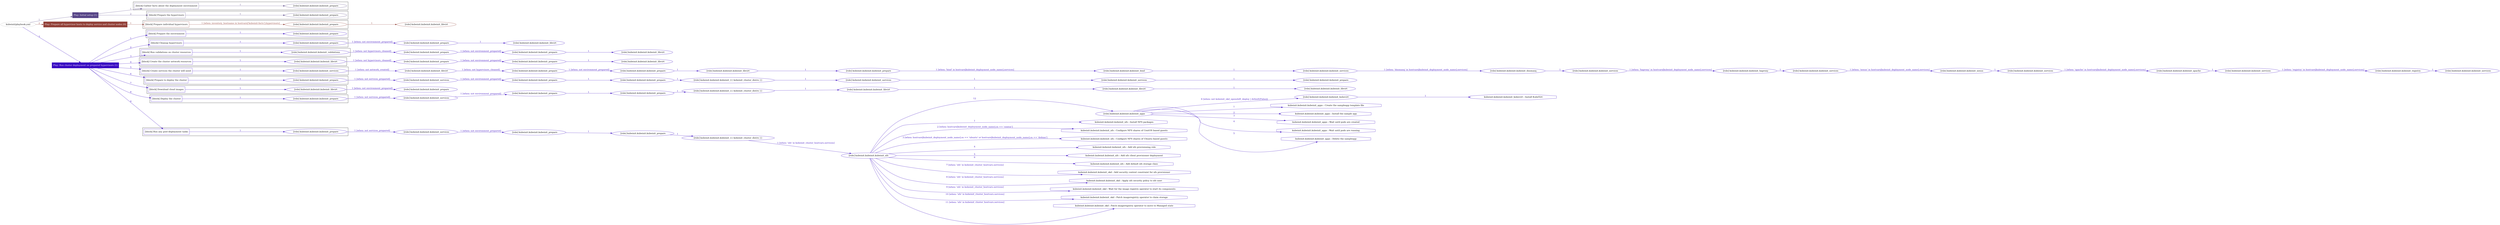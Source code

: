 digraph {
	graph [concentrate=true ordering=in rankdir=LR ratio=fill]
	edge [esep=5 sep=10]
	"kubeinit/playbook.yml" [id=root_node style=dotted]
	play_cec983f9 [label="Play: Initial setup (1)" color="#574587" fontcolor="#ffffff" id=play_cec983f9 shape=box style=filled tooltip=localhost]
	"kubeinit/playbook.yml" -> play_cec983f9 [label="1 " color="#574587" fontcolor="#574587" id=edge_38ee86e2 labeltooltip="1 " tooltip="1 "]
	subgraph "kubeinit.kubeinit.kubeinit_prepare" {
		role_7abd5f0a [label="[role] kubeinit.kubeinit.kubeinit_prepare" color="#574587" id=role_7abd5f0a tooltip="kubeinit.kubeinit.kubeinit_prepare"]
	}
	subgraph "kubeinit.kubeinit.kubeinit_prepare" {
		role_17ff6d29 [label="[role] kubeinit.kubeinit.kubeinit_prepare" color="#574587" id=role_17ff6d29 tooltip="kubeinit.kubeinit.kubeinit_prepare"]
	}
	subgraph "Play: Initial setup (1)" {
		play_cec983f9 -> block_fd9ffbca [label=1 color="#574587" fontcolor="#574587" id=edge_06982d62 labeltooltip=1 tooltip=1]
		subgraph cluster_block_fd9ffbca {
			block_fd9ffbca [label="[block] Gather facts about the deployment environment" color="#574587" id=block_fd9ffbca labeltooltip="Gather facts about the deployment environment" shape=box tooltip="Gather facts about the deployment environment"]
			block_fd9ffbca -> role_7abd5f0a [label="1 " color="#574587" fontcolor="#574587" id=edge_a835137a labeltooltip="1 " tooltip="1 "]
		}
		play_cec983f9 -> block_84d00b6e [label=2 color="#574587" fontcolor="#574587" id=edge_e6aa0879 labeltooltip=2 tooltip=2]
		subgraph cluster_block_84d00b6e {
			block_84d00b6e [label="[block] Prepare the hypervisors" color="#574587" id=block_84d00b6e labeltooltip="Prepare the hypervisors" shape=box tooltip="Prepare the hypervisors"]
			block_84d00b6e -> role_17ff6d29 [label="1 " color="#574587" fontcolor="#574587" id=edge_5ca018f7 labeltooltip="1 " tooltip="1 "]
		}
	}
	play_5d959146 [label="Play: Prepare all hypervisor hosts to deploy service and cluster nodes (0)" color="#934139" fontcolor="#ffffff" id=play_5d959146 shape=box style=filled tooltip="Play: Prepare all hypervisor hosts to deploy service and cluster nodes (0)"]
	"kubeinit/playbook.yml" -> play_5d959146 [label="2 " color="#934139" fontcolor="#934139" id=edge_03cbe0ee labeltooltip="2 " tooltip="2 "]
	subgraph "kubeinit.kubeinit.kubeinit_libvirt" {
		role_9b2f7d4f [label="[role] kubeinit.kubeinit.kubeinit_libvirt" color="#934139" id=role_9b2f7d4f tooltip="kubeinit.kubeinit.kubeinit_libvirt"]
	}
	subgraph "kubeinit.kubeinit.kubeinit_prepare" {
		role_5b5085f8 [label="[role] kubeinit.kubeinit.kubeinit_prepare" color="#934139" id=role_5b5085f8 tooltip="kubeinit.kubeinit.kubeinit_prepare"]
		role_5b5085f8 -> role_9b2f7d4f [label="1 " color="#934139" fontcolor="#934139" id=edge_844a980d labeltooltip="1 " tooltip="1 "]
	}
	subgraph "Play: Prepare all hypervisor hosts to deploy service and cluster nodes (0)" {
		play_5d959146 -> block_7313040a [label=1 color="#934139" fontcolor="#934139" id=edge_499b4586 labeltooltip=1 tooltip=1]
		subgraph cluster_block_7313040a {
			block_7313040a [label="[block] Prepare individual hypervisors" color="#934139" id=block_7313040a labeltooltip="Prepare individual hypervisors" shape=box tooltip="Prepare individual hypervisors"]
			block_7313040a -> role_5b5085f8 [label="1 [when: inventory_hostname in hostvars['kubeinit-facts'].hypervisors]" color="#934139" fontcolor="#934139" id=edge_8bd42257 labeltooltip="1 [when: inventory_hostname in hostvars['kubeinit-facts'].hypervisors]" tooltip="1 [when: inventory_hostname in hostvars['kubeinit-facts'].hypervisors]"]
		}
	}
	play_6ad16d71 [label="Play: Run cluster deployment on prepared hypervisors (1)" color="#390ac2" fontcolor="#ffffff" id=play_6ad16d71 shape=box style=filled tooltip=localhost]
	"kubeinit/playbook.yml" -> play_6ad16d71 [label="3 " color="#390ac2" fontcolor="#390ac2" id=edge_cb636682 labeltooltip="3 " tooltip="3 "]
	subgraph "kubeinit.kubeinit.kubeinit_prepare" {
		role_2abf4800 [label="[role] kubeinit.kubeinit.kubeinit_prepare" color="#390ac2" id=role_2abf4800 tooltip="kubeinit.kubeinit.kubeinit_prepare"]
	}
	subgraph "kubeinit.kubeinit.kubeinit_libvirt" {
		role_eb182de1 [label="[role] kubeinit.kubeinit.kubeinit_libvirt" color="#390ac2" id=role_eb182de1 tooltip="kubeinit.kubeinit.kubeinit_libvirt"]
	}
	subgraph "kubeinit.kubeinit.kubeinit_prepare" {
		role_fa8a84a6 [label="[role] kubeinit.kubeinit.kubeinit_prepare" color="#390ac2" id=role_fa8a84a6 tooltip="kubeinit.kubeinit.kubeinit_prepare"]
		role_fa8a84a6 -> role_eb182de1 [label="1 " color="#390ac2" fontcolor="#390ac2" id=edge_66ca3237 labeltooltip="1 " tooltip="1 "]
	}
	subgraph "kubeinit.kubeinit.kubeinit_prepare" {
		role_c9c2e8c7 [label="[role] kubeinit.kubeinit.kubeinit_prepare" color="#390ac2" id=role_c9c2e8c7 tooltip="kubeinit.kubeinit.kubeinit_prepare"]
		role_c9c2e8c7 -> role_fa8a84a6 [label="1 [when: not environment_prepared]" color="#390ac2" fontcolor="#390ac2" id=edge_ecd97e82 labeltooltip="1 [when: not environment_prepared]" tooltip="1 [when: not environment_prepared]"]
	}
	subgraph "kubeinit.kubeinit.kubeinit_libvirt" {
		role_b0c298cf [label="[role] kubeinit.kubeinit.kubeinit_libvirt" color="#390ac2" id=role_b0c298cf tooltip="kubeinit.kubeinit.kubeinit_libvirt"]
	}
	subgraph "kubeinit.kubeinit.kubeinit_prepare" {
		role_a5481ca2 [label="[role] kubeinit.kubeinit.kubeinit_prepare" color="#390ac2" id=role_a5481ca2 tooltip="kubeinit.kubeinit.kubeinit_prepare"]
		role_a5481ca2 -> role_b0c298cf [label="1 " color="#390ac2" fontcolor="#390ac2" id=edge_ef43823a labeltooltip="1 " tooltip="1 "]
	}
	subgraph "kubeinit.kubeinit.kubeinit_prepare" {
		role_f4e85336 [label="[role] kubeinit.kubeinit.kubeinit_prepare" color="#390ac2" id=role_f4e85336 tooltip="kubeinit.kubeinit.kubeinit_prepare"]
		role_f4e85336 -> role_a5481ca2 [label="1 [when: not environment_prepared]" color="#390ac2" fontcolor="#390ac2" id=edge_38014bf5 labeltooltip="1 [when: not environment_prepared]" tooltip="1 [when: not environment_prepared]"]
	}
	subgraph "kubeinit.kubeinit.kubeinit_validations" {
		role_a753b3ef [label="[role] kubeinit.kubeinit.kubeinit_validations" color="#390ac2" id=role_a753b3ef tooltip="kubeinit.kubeinit.kubeinit_validations"]
		role_a753b3ef -> role_f4e85336 [label="1 [when: not hypervisors_cleaned]" color="#390ac2" fontcolor="#390ac2" id=edge_87982528 labeltooltip="1 [when: not hypervisors_cleaned]" tooltip="1 [when: not hypervisors_cleaned]"]
	}
	subgraph "kubeinit.kubeinit.kubeinit_libvirt" {
		role_93f9e2bc [label="[role] kubeinit.kubeinit.kubeinit_libvirt" color="#390ac2" id=role_93f9e2bc tooltip="kubeinit.kubeinit.kubeinit_libvirt"]
	}
	subgraph "kubeinit.kubeinit.kubeinit_prepare" {
		role_85b31204 [label="[role] kubeinit.kubeinit.kubeinit_prepare" color="#390ac2" id=role_85b31204 tooltip="kubeinit.kubeinit.kubeinit_prepare"]
		role_85b31204 -> role_93f9e2bc [label="1 " color="#390ac2" fontcolor="#390ac2" id=edge_f05856fd labeltooltip="1 " tooltip="1 "]
	}
	subgraph "kubeinit.kubeinit.kubeinit_prepare" {
		role_1cc075e3 [label="[role] kubeinit.kubeinit.kubeinit_prepare" color="#390ac2" id=role_1cc075e3 tooltip="kubeinit.kubeinit.kubeinit_prepare"]
		role_1cc075e3 -> role_85b31204 [label="1 [when: not environment_prepared]" color="#390ac2" fontcolor="#390ac2" id=edge_6450d09b labeltooltip="1 [when: not environment_prepared]" tooltip="1 [when: not environment_prepared]"]
	}
	subgraph "kubeinit.kubeinit.kubeinit_libvirt" {
		role_926e980a [label="[role] kubeinit.kubeinit.kubeinit_libvirt" color="#390ac2" id=role_926e980a tooltip="kubeinit.kubeinit.kubeinit_libvirt"]
		role_926e980a -> role_1cc075e3 [label="1 [when: not hypervisors_cleaned]" color="#390ac2" fontcolor="#390ac2" id=edge_4b0ac0ac labeltooltip="1 [when: not hypervisors_cleaned]" tooltip="1 [when: not hypervisors_cleaned]"]
	}
	subgraph "kubeinit.kubeinit.kubeinit_services" {
		role_0c3ab900 [label="[role] kubeinit.kubeinit.kubeinit_services" color="#390ac2" id=role_0c3ab900 tooltip="kubeinit.kubeinit.kubeinit_services"]
	}
	subgraph "kubeinit.kubeinit.kubeinit_registry" {
		role_157fd550 [label="[role] kubeinit.kubeinit.kubeinit_registry" color="#390ac2" id=role_157fd550 tooltip="kubeinit.kubeinit.kubeinit_registry"]
		role_157fd550 -> role_0c3ab900 [label="1 " color="#390ac2" fontcolor="#390ac2" id=edge_8aa6bb7c labeltooltip="1 " tooltip="1 "]
	}
	subgraph "kubeinit.kubeinit.kubeinit_services" {
		role_5822ed27 [label="[role] kubeinit.kubeinit.kubeinit_services" color="#390ac2" id=role_5822ed27 tooltip="kubeinit.kubeinit.kubeinit_services"]
		role_5822ed27 -> role_157fd550 [label="1 [when: 'registry' in hostvars[kubeinit_deployment_node_name].services]" color="#390ac2" fontcolor="#390ac2" id=edge_b5c21ce2 labeltooltip="1 [when: 'registry' in hostvars[kubeinit_deployment_node_name].services]" tooltip="1 [when: 'registry' in hostvars[kubeinit_deployment_node_name].services]"]
	}
	subgraph "kubeinit.kubeinit.kubeinit_apache" {
		role_0bacc9a4 [label="[role] kubeinit.kubeinit.kubeinit_apache" color="#390ac2" id=role_0bacc9a4 tooltip="kubeinit.kubeinit.kubeinit_apache"]
		role_0bacc9a4 -> role_5822ed27 [label="1 " color="#390ac2" fontcolor="#390ac2" id=edge_9739c00c labeltooltip="1 " tooltip="1 "]
	}
	subgraph "kubeinit.kubeinit.kubeinit_services" {
		role_165f652b [label="[role] kubeinit.kubeinit.kubeinit_services" color="#390ac2" id=role_165f652b tooltip="kubeinit.kubeinit.kubeinit_services"]
		role_165f652b -> role_0bacc9a4 [label="1 [when: 'apache' in hostvars[kubeinit_deployment_node_name].services]" color="#390ac2" fontcolor="#390ac2" id=edge_0592434e labeltooltip="1 [when: 'apache' in hostvars[kubeinit_deployment_node_name].services]" tooltip="1 [when: 'apache' in hostvars[kubeinit_deployment_node_name].services]"]
	}
	subgraph "kubeinit.kubeinit.kubeinit_nexus" {
		role_83d0ffd5 [label="[role] kubeinit.kubeinit.kubeinit_nexus" color="#390ac2" id=role_83d0ffd5 tooltip="kubeinit.kubeinit.kubeinit_nexus"]
		role_83d0ffd5 -> role_165f652b [label="1 " color="#390ac2" fontcolor="#390ac2" id=edge_f028e58d labeltooltip="1 " tooltip="1 "]
	}
	subgraph "kubeinit.kubeinit.kubeinit_services" {
		role_88ad3e2f [label="[role] kubeinit.kubeinit.kubeinit_services" color="#390ac2" id=role_88ad3e2f tooltip="kubeinit.kubeinit.kubeinit_services"]
		role_88ad3e2f -> role_83d0ffd5 [label="1 [when: 'nexus' in hostvars[kubeinit_deployment_node_name].services]" color="#390ac2" fontcolor="#390ac2" id=edge_fd039a22 labeltooltip="1 [when: 'nexus' in hostvars[kubeinit_deployment_node_name].services]" tooltip="1 [when: 'nexus' in hostvars[kubeinit_deployment_node_name].services]"]
	}
	subgraph "kubeinit.kubeinit.kubeinit_haproxy" {
		role_fd38b05f [label="[role] kubeinit.kubeinit.kubeinit_haproxy" color="#390ac2" id=role_fd38b05f tooltip="kubeinit.kubeinit.kubeinit_haproxy"]
		role_fd38b05f -> role_88ad3e2f [label="1 " color="#390ac2" fontcolor="#390ac2" id=edge_61147d80 labeltooltip="1 " tooltip="1 "]
	}
	subgraph "kubeinit.kubeinit.kubeinit_services" {
		role_c959f7f9 [label="[role] kubeinit.kubeinit.kubeinit_services" color="#390ac2" id=role_c959f7f9 tooltip="kubeinit.kubeinit.kubeinit_services"]
		role_c959f7f9 -> role_fd38b05f [label="1 [when: 'haproxy' in hostvars[kubeinit_deployment_node_name].services]" color="#390ac2" fontcolor="#390ac2" id=edge_7093b9dd labeltooltip="1 [when: 'haproxy' in hostvars[kubeinit_deployment_node_name].services]" tooltip="1 [when: 'haproxy' in hostvars[kubeinit_deployment_node_name].services]"]
	}
	subgraph "kubeinit.kubeinit.kubeinit_dnsmasq" {
		role_234f3314 [label="[role] kubeinit.kubeinit.kubeinit_dnsmasq" color="#390ac2" id=role_234f3314 tooltip="kubeinit.kubeinit.kubeinit_dnsmasq"]
		role_234f3314 -> role_c959f7f9 [label="1 " color="#390ac2" fontcolor="#390ac2" id=edge_46818228 labeltooltip="1 " tooltip="1 "]
	}
	subgraph "kubeinit.kubeinit.kubeinit_services" {
		role_cfaab358 [label="[role] kubeinit.kubeinit.kubeinit_services" color="#390ac2" id=role_cfaab358 tooltip="kubeinit.kubeinit.kubeinit_services"]
		role_cfaab358 -> role_234f3314 [label="1 [when: 'dnsmasq' in hostvars[kubeinit_deployment_node_name].services]" color="#390ac2" fontcolor="#390ac2" id=edge_cd488d6f labeltooltip="1 [when: 'dnsmasq' in hostvars[kubeinit_deployment_node_name].services]" tooltip="1 [when: 'dnsmasq' in hostvars[kubeinit_deployment_node_name].services]"]
	}
	subgraph "kubeinit.kubeinit.kubeinit_bind" {
		role_5bd79e6b [label="[role] kubeinit.kubeinit.kubeinit_bind" color="#390ac2" id=role_5bd79e6b tooltip="kubeinit.kubeinit.kubeinit_bind"]
		role_5bd79e6b -> role_cfaab358 [label="1 " color="#390ac2" fontcolor="#390ac2" id=edge_c5c4d87c labeltooltip="1 " tooltip="1 "]
	}
	subgraph "kubeinit.kubeinit.kubeinit_prepare" {
		role_ce33642e [label="[role] kubeinit.kubeinit.kubeinit_prepare" color="#390ac2" id=role_ce33642e tooltip="kubeinit.kubeinit.kubeinit_prepare"]
		role_ce33642e -> role_5bd79e6b [label="1 [when: 'bind' in hostvars[kubeinit_deployment_node_name].services]" color="#390ac2" fontcolor="#390ac2" id=edge_6596a572 labeltooltip="1 [when: 'bind' in hostvars[kubeinit_deployment_node_name].services]" tooltip="1 [when: 'bind' in hostvars[kubeinit_deployment_node_name].services]"]
	}
	subgraph "kubeinit.kubeinit.kubeinit_libvirt" {
		role_7c7c1614 [label="[role] kubeinit.kubeinit.kubeinit_libvirt" color="#390ac2" id=role_7c7c1614 tooltip="kubeinit.kubeinit.kubeinit_libvirt"]
		role_7c7c1614 -> role_ce33642e [label="1 " color="#390ac2" fontcolor="#390ac2" id=edge_87010d0e labeltooltip="1 " tooltip="1 "]
	}
	subgraph "kubeinit.kubeinit.kubeinit_prepare" {
		role_390fd543 [label="[role] kubeinit.kubeinit.kubeinit_prepare" color="#390ac2" id=role_390fd543 tooltip="kubeinit.kubeinit.kubeinit_prepare"]
		role_390fd543 -> role_7c7c1614 [label="1 " color="#390ac2" fontcolor="#390ac2" id=edge_366998a2 labeltooltip="1 " tooltip="1 "]
	}
	subgraph "kubeinit.kubeinit.kubeinit_prepare" {
		role_8d35fcf6 [label="[role] kubeinit.kubeinit.kubeinit_prepare" color="#390ac2" id=role_8d35fcf6 tooltip="kubeinit.kubeinit.kubeinit_prepare"]
		role_8d35fcf6 -> role_390fd543 [label="1 [when: not environment_prepared]" color="#390ac2" fontcolor="#390ac2" id=edge_aa2b74b0 labeltooltip="1 [when: not environment_prepared]" tooltip="1 [when: not environment_prepared]"]
	}
	subgraph "kubeinit.kubeinit.kubeinit_libvirt" {
		role_f6a11826 [label="[role] kubeinit.kubeinit.kubeinit_libvirt" color="#390ac2" id=role_f6a11826 tooltip="kubeinit.kubeinit.kubeinit_libvirt"]
		role_f6a11826 -> role_8d35fcf6 [label="1 [when: not hypervisors_cleaned]" color="#390ac2" fontcolor="#390ac2" id=edge_a243174a labeltooltip="1 [when: not hypervisors_cleaned]" tooltip="1 [when: not hypervisors_cleaned]"]
	}
	subgraph "kubeinit.kubeinit.kubeinit_services" {
		role_83c02d4a [label="[role] kubeinit.kubeinit.kubeinit_services" color="#390ac2" id=role_83c02d4a tooltip="kubeinit.kubeinit.kubeinit_services"]
		role_83c02d4a -> role_f6a11826 [label="1 [when: not network_created]" color="#390ac2" fontcolor="#390ac2" id=edge_caf306dc labeltooltip="1 [when: not network_created]" tooltip="1 [when: not network_created]"]
	}
	subgraph "kubeinit.kubeinit.kubeinit_prepare" {
		role_fba3b3a2 [label="[role] kubeinit.kubeinit.kubeinit_prepare" color="#390ac2" id=role_fba3b3a2 tooltip="kubeinit.kubeinit.kubeinit_prepare"]
	}
	subgraph "kubeinit.kubeinit.kubeinit_services" {
		role_7db48f35 [label="[role] kubeinit.kubeinit.kubeinit_services" color="#390ac2" id=role_7db48f35 tooltip="kubeinit.kubeinit.kubeinit_services"]
		role_7db48f35 -> role_fba3b3a2 [label="1 " color="#390ac2" fontcolor="#390ac2" id=edge_e7a8f64d labeltooltip="1 " tooltip="1 "]
	}
	subgraph "kubeinit.kubeinit.kubeinit_services" {
		role_57a9ac5d [label="[role] kubeinit.kubeinit.kubeinit_services" color="#390ac2" id=role_57a9ac5d tooltip="kubeinit.kubeinit.kubeinit_services"]
		role_57a9ac5d -> role_7db48f35 [label="1 " color="#390ac2" fontcolor="#390ac2" id=edge_429b7c78 labeltooltip="1 " tooltip="1 "]
	}
	subgraph "kubeinit.kubeinit.kubeinit_{{ kubeinit_cluster_distro }}" {
		role_7cc48d03 [label="[role] kubeinit.kubeinit.kubeinit_{{ kubeinit_cluster_distro }}" color="#390ac2" id=role_7cc48d03 tooltip="kubeinit.kubeinit.kubeinit_{{ kubeinit_cluster_distro }}"]
		role_7cc48d03 -> role_57a9ac5d [label="1 " color="#390ac2" fontcolor="#390ac2" id=edge_d79fe403 labeltooltip="1 " tooltip="1 "]
	}
	subgraph "kubeinit.kubeinit.kubeinit_prepare" {
		role_3418a1bc [label="[role] kubeinit.kubeinit.kubeinit_prepare" color="#390ac2" id=role_3418a1bc tooltip="kubeinit.kubeinit.kubeinit_prepare"]
		role_3418a1bc -> role_7cc48d03 [label="1 " color="#390ac2" fontcolor="#390ac2" id=edge_0d59471c labeltooltip="1 " tooltip="1 "]
	}
	subgraph "kubeinit.kubeinit.kubeinit_prepare" {
		role_d4c04bab [label="[role] kubeinit.kubeinit.kubeinit_prepare" color="#390ac2" id=role_d4c04bab tooltip="kubeinit.kubeinit.kubeinit_prepare"]
		role_d4c04bab -> role_3418a1bc [label="1 " color="#390ac2" fontcolor="#390ac2" id=edge_1a09cb06 labeltooltip="1 " tooltip="1 "]
	}
	subgraph "kubeinit.kubeinit.kubeinit_services" {
		role_6c898ff2 [label="[role] kubeinit.kubeinit.kubeinit_services" color="#390ac2" id=role_6c898ff2 tooltip="kubeinit.kubeinit.kubeinit_services"]
		role_6c898ff2 -> role_d4c04bab [label="1 [when: not environment_prepared]" color="#390ac2" fontcolor="#390ac2" id=edge_0d6d4e68 labeltooltip="1 [when: not environment_prepared]" tooltip="1 [when: not environment_prepared]"]
	}
	subgraph "kubeinit.kubeinit.kubeinit_prepare" {
		role_afad9655 [label="[role] kubeinit.kubeinit.kubeinit_prepare" color="#390ac2" id=role_afad9655 tooltip="kubeinit.kubeinit.kubeinit_prepare"]
		role_afad9655 -> role_6c898ff2 [label="1 [when: not services_prepared]" color="#390ac2" fontcolor="#390ac2" id=edge_6743f68a labeltooltip="1 [when: not services_prepared]" tooltip="1 [when: not services_prepared]"]
	}
	subgraph "kubeinit.kubeinit.kubeinit_prepare" {
		role_f13d5d65 [label="[role] kubeinit.kubeinit.kubeinit_prepare" color="#390ac2" id=role_f13d5d65 tooltip="kubeinit.kubeinit.kubeinit_prepare"]
	}
	subgraph "kubeinit.kubeinit.kubeinit_libvirt" {
		role_19cdb157 [label="[role] kubeinit.kubeinit.kubeinit_libvirt" color="#390ac2" id=role_19cdb157 tooltip="kubeinit.kubeinit.kubeinit_libvirt"]
		role_19cdb157 -> role_f13d5d65 [label="1 [when: not environment_prepared]" color="#390ac2" fontcolor="#390ac2" id=edge_8c949ac5 labeltooltip="1 [when: not environment_prepared]" tooltip="1 [when: not environment_prepared]"]
	}
	subgraph "kubeinit.kubeinit.kubeinit_libvirt" {
		role_f0b0bd94 [label="[role] kubeinit.kubeinit.kubeinit_libvirt" color="#390ac2" id=role_f0b0bd94 tooltip="kubeinit.kubeinit.kubeinit_libvirt"]
	}
	subgraph "kubeinit.kubeinit.kubeinit_libvirt" {
		role_6e4db18e [label="[role] kubeinit.kubeinit.kubeinit_libvirt" color="#390ac2" id=role_6e4db18e tooltip="kubeinit.kubeinit.kubeinit_libvirt"]
		role_6e4db18e -> role_f0b0bd94 [label="1 " color="#390ac2" fontcolor="#390ac2" id=edge_7614cf92 labeltooltip="1 " tooltip="1 "]
	}
	subgraph "kubeinit.kubeinit.kubeinit_libvirt" {
		role_054fc54d [label="[role] kubeinit.kubeinit.kubeinit_libvirt" color="#390ac2" id=role_054fc54d tooltip="kubeinit.kubeinit.kubeinit_libvirt"]
		role_054fc54d -> role_6e4db18e [label="1 " color="#390ac2" fontcolor="#390ac2" id=edge_468d2ead labeltooltip="1 " tooltip="1 "]
	}
	subgraph "kubeinit.kubeinit.kubeinit_{{ kubeinit_cluster_distro }}" {
		role_34d5a9f8 [label="[role] kubeinit.kubeinit.kubeinit_{{ kubeinit_cluster_distro }}" color="#390ac2" id=role_34d5a9f8 tooltip="kubeinit.kubeinit.kubeinit_{{ kubeinit_cluster_distro }}"]
		role_34d5a9f8 -> role_054fc54d [label="1 " color="#390ac2" fontcolor="#390ac2" id=edge_cf9db540 labeltooltip="1 " tooltip="1 "]
	}
	subgraph "kubeinit.kubeinit.kubeinit_prepare" {
		role_26094750 [label="[role] kubeinit.kubeinit.kubeinit_prepare" color="#390ac2" id=role_26094750 tooltip="kubeinit.kubeinit.kubeinit_prepare"]
		role_26094750 -> role_34d5a9f8 [label="1 " color="#390ac2" fontcolor="#390ac2" id=edge_cf8120b5 labeltooltip="1 " tooltip="1 "]
	}
	subgraph "kubeinit.kubeinit.kubeinit_prepare" {
		role_287dc934 [label="[role] kubeinit.kubeinit.kubeinit_prepare" color="#390ac2" id=role_287dc934 tooltip="kubeinit.kubeinit.kubeinit_prepare"]
		role_287dc934 -> role_26094750 [label="1 " color="#390ac2" fontcolor="#390ac2" id=edge_ff078c04 labeltooltip="1 " tooltip="1 "]
	}
	subgraph "kubeinit.kubeinit.kubeinit_services" {
		role_5f37ae19 [label="[role] kubeinit.kubeinit.kubeinit_services" color="#390ac2" id=role_5f37ae19 tooltip="kubeinit.kubeinit.kubeinit_services"]
		role_5f37ae19 -> role_287dc934 [label="1 [when: not environment_prepared]" color="#390ac2" fontcolor="#390ac2" id=edge_fd6e4db9 labeltooltip="1 [when: not environment_prepared]" tooltip="1 [when: not environment_prepared]"]
	}
	subgraph "kubeinit.kubeinit.kubeinit_prepare" {
		role_810a854d [label="[role] kubeinit.kubeinit.kubeinit_prepare" color="#390ac2" id=role_810a854d tooltip="kubeinit.kubeinit.kubeinit_prepare"]
		role_810a854d -> role_5f37ae19 [label="1 [when: not services_prepared]" color="#390ac2" fontcolor="#390ac2" id=edge_a2448796 labeltooltip="1 [when: not services_prepared]" tooltip="1 [when: not services_prepared]"]
	}
	subgraph "kubeinit.kubeinit.kubeinit_kubevirt" {
		role_a75e2d15 [label="[role] kubeinit.kubeinit.kubeinit_kubevirt" color="#390ac2" id=role_a75e2d15 tooltip="kubeinit.kubeinit.kubeinit_kubevirt"]
		task_137443ac [label="kubeinit.kubeinit.kubeinit_kubevirt : Install KubeVirt" color="#390ac2" id=task_137443ac shape=octagon tooltip="kubeinit.kubeinit.kubeinit_kubevirt : Install KubeVirt"]
		role_a75e2d15 -> task_137443ac [label="1 " color="#390ac2" fontcolor="#390ac2" id=edge_bf03896d labeltooltip="1 " tooltip="1 "]
	}
	subgraph "kubeinit.kubeinit.kubeinit_apps" {
		role_4cd47220 [label="[role] kubeinit.kubeinit.kubeinit_apps" color="#390ac2" id=role_4cd47220 tooltip="kubeinit.kubeinit.kubeinit_apps"]
		task_996fe0ec [label="kubeinit.kubeinit.kubeinit_apps : Create the sampleapp template file" color="#390ac2" id=task_996fe0ec shape=octagon tooltip="kubeinit.kubeinit.kubeinit_apps : Create the sampleapp template file"]
		role_4cd47220 -> task_996fe0ec [label="1 " color="#390ac2" fontcolor="#390ac2" id=edge_985587c9 labeltooltip="1 " tooltip="1 "]
		task_e89bca40 [label="kubeinit.kubeinit.kubeinit_apps : Install the sample app" color="#390ac2" id=task_e89bca40 shape=octagon tooltip="kubeinit.kubeinit.kubeinit_apps : Install the sample app"]
		role_4cd47220 -> task_e89bca40 [label="2 " color="#390ac2" fontcolor="#390ac2" id=edge_e37f5202 labeltooltip="2 " tooltip="2 "]
		task_16cdd966 [label="kubeinit.kubeinit.kubeinit_apps : Wait until pods are created" color="#390ac2" id=task_16cdd966 shape=octagon tooltip="kubeinit.kubeinit.kubeinit_apps : Wait until pods are created"]
		role_4cd47220 -> task_16cdd966 [label="3 " color="#390ac2" fontcolor="#390ac2" id=edge_28e53d60 labeltooltip="3 " tooltip="3 "]
		task_05851710 [label="kubeinit.kubeinit.kubeinit_apps : Wait until pods are running" color="#390ac2" id=task_05851710 shape=octagon tooltip="kubeinit.kubeinit.kubeinit_apps : Wait until pods are running"]
		role_4cd47220 -> task_05851710 [label="4 " color="#390ac2" fontcolor="#390ac2" id=edge_19799e9c labeltooltip="4 " tooltip="4 "]
		task_58a060d6 [label="kubeinit.kubeinit.kubeinit_apps : Delete the sampleapp" color="#390ac2" id=task_58a060d6 shape=octagon tooltip="kubeinit.kubeinit.kubeinit_apps : Delete the sampleapp"]
		role_4cd47220 -> task_58a060d6 [label="5 " color="#390ac2" fontcolor="#390ac2" id=edge_56f86d1f labeltooltip="5 " tooltip="5 "]
		role_4cd47220 -> role_a75e2d15 [label="6 [when: not kubeinit_okd_openshift_deploy | default(False)]" color="#390ac2" fontcolor="#390ac2" id=edge_925063df labeltooltip="6 [when: not kubeinit_okd_openshift_deploy | default(False)]" tooltip="6 [when: not kubeinit_okd_openshift_deploy | default(False)]"]
	}
	subgraph "kubeinit.kubeinit.kubeinit_nfs" {
		role_df7501e8 [label="[role] kubeinit.kubeinit.kubeinit_nfs" color="#390ac2" id=role_df7501e8 tooltip="kubeinit.kubeinit.kubeinit_nfs"]
		task_a98d97a2 [label="kubeinit.kubeinit.kubeinit_nfs : Install NFS packages" color="#390ac2" id=task_a98d97a2 shape=octagon tooltip="kubeinit.kubeinit.kubeinit_nfs : Install NFS packages"]
		role_df7501e8 -> task_a98d97a2 [label="1 " color="#390ac2" fontcolor="#390ac2" id=edge_f6ad86ac labeltooltip="1 " tooltip="1 "]
		task_addde898 [label="kubeinit.kubeinit.kubeinit_nfs : Configure NFS shares of CentOS based guests" color="#390ac2" id=task_addde898 shape=octagon tooltip="kubeinit.kubeinit.kubeinit_nfs : Configure NFS shares of CentOS based guests"]
		role_df7501e8 -> task_addde898 [label="2 [when: hostvars[kubeinit_deployment_node_name].os == 'centos']" color="#390ac2" fontcolor="#390ac2" id=edge_1ce1d92f labeltooltip="2 [when: hostvars[kubeinit_deployment_node_name].os == 'centos']" tooltip="2 [when: hostvars[kubeinit_deployment_node_name].os == 'centos']"]
		task_b31cfd2a [label="kubeinit.kubeinit.kubeinit_nfs : Configure NFS shares of Ubuntu based guests" color="#390ac2" id=task_b31cfd2a shape=octagon tooltip="kubeinit.kubeinit.kubeinit_nfs : Configure NFS shares of Ubuntu based guests"]
		role_df7501e8 -> task_b31cfd2a [label="3 [when: hostvars[kubeinit_deployment_node_name].os == 'ubuntu' or hostvars[kubeinit_deployment_node_name].os == 'debian']" color="#390ac2" fontcolor="#390ac2" id=edge_e1f22527 labeltooltip="3 [when: hostvars[kubeinit_deployment_node_name].os == 'ubuntu' or hostvars[kubeinit_deployment_node_name].os == 'debian']" tooltip="3 [when: hostvars[kubeinit_deployment_node_name].os == 'ubuntu' or hostvars[kubeinit_deployment_node_name].os == 'debian']"]
		task_ae7001eb [label="kubeinit.kubeinit.kubeinit_nfs : Add nfs provisioning role" color="#390ac2" id=task_ae7001eb shape=octagon tooltip="kubeinit.kubeinit.kubeinit_nfs : Add nfs provisioning role"]
		role_df7501e8 -> task_ae7001eb [label="4 " color="#390ac2" fontcolor="#390ac2" id=edge_6e4cf1d3 labeltooltip="4 " tooltip="4 "]
		task_ec897409 [label="kubeinit.kubeinit.kubeinit_nfs : Add nfs client provisioner deployment" color="#390ac2" id=task_ec897409 shape=octagon tooltip="kubeinit.kubeinit.kubeinit_nfs : Add nfs client provisioner deployment"]
		role_df7501e8 -> task_ec897409 [label="5 " color="#390ac2" fontcolor="#390ac2" id=edge_10c41fbe labeltooltip="5 " tooltip="5 "]
		task_fbd7dcae [label="kubeinit.kubeinit.kubeinit_nfs : Add default nfs storage class" color="#390ac2" id=task_fbd7dcae shape=octagon tooltip="kubeinit.kubeinit.kubeinit_nfs : Add default nfs storage class"]
		role_df7501e8 -> task_fbd7dcae [label="6 " color="#390ac2" fontcolor="#390ac2" id=edge_22706da8 labeltooltip="6 " tooltip="6 "]
		task_65d8d04a [label="kubeinit.kubeinit.kubeinit_okd : Add security context constraint for nfs provisioner" color="#390ac2" id=task_65d8d04a shape=octagon tooltip="kubeinit.kubeinit.kubeinit_okd : Add security context constraint for nfs provisioner"]
		role_df7501e8 -> task_65d8d04a [label="7 [when: 'nfs' in kubeinit_cluster_hostvars.services]" color="#390ac2" fontcolor="#390ac2" id=edge_fe48380f labeltooltip="7 [when: 'nfs' in kubeinit_cluster_hostvars.services]" tooltip="7 [when: 'nfs' in kubeinit_cluster_hostvars.services]"]
		task_9f39e1d8 [label="kubeinit.kubeinit.kubeinit_okd : Apply nfs security policy to nfs user" color="#390ac2" id=task_9f39e1d8 shape=octagon tooltip="kubeinit.kubeinit.kubeinit_okd : Apply nfs security policy to nfs user"]
		role_df7501e8 -> task_9f39e1d8 [label="8 [when: 'nfs' in kubeinit_cluster_hostvars.services]" color="#390ac2" fontcolor="#390ac2" id=edge_07bc6230 labeltooltip="8 [when: 'nfs' in kubeinit_cluster_hostvars.services]" tooltip="8 [when: 'nfs' in kubeinit_cluster_hostvars.services]"]
		task_f8abf820 [label="kubeinit.kubeinit.kubeinit_okd : Wait for the image registry operator to start its components" color="#390ac2" id=task_f8abf820 shape=octagon tooltip="kubeinit.kubeinit.kubeinit_okd : Wait for the image registry operator to start its components"]
		role_df7501e8 -> task_f8abf820 [label="9 [when: 'nfs' in kubeinit_cluster_hostvars.services]" color="#390ac2" fontcolor="#390ac2" id=edge_f090a8d4 labeltooltip="9 [when: 'nfs' in kubeinit_cluster_hostvars.services]" tooltip="9 [when: 'nfs' in kubeinit_cluster_hostvars.services]"]
		task_3e9dce3f [label="kubeinit.kubeinit.kubeinit_okd : Patch imageregistry operator to claim storage" color="#390ac2" id=task_3e9dce3f shape=octagon tooltip="kubeinit.kubeinit.kubeinit_okd : Patch imageregistry operator to claim storage"]
		role_df7501e8 -> task_3e9dce3f [label="10 [when: 'nfs' in kubeinit_cluster_hostvars.services]" color="#390ac2" fontcolor="#390ac2" id=edge_0fce2ca7 labeltooltip="10 [when: 'nfs' in kubeinit_cluster_hostvars.services]" tooltip="10 [when: 'nfs' in kubeinit_cluster_hostvars.services]"]
		task_8f65727d [label="kubeinit.kubeinit.kubeinit_okd : Patch imageregistry operator to move to Managed state" color="#390ac2" id=task_8f65727d shape=octagon tooltip="kubeinit.kubeinit.kubeinit_okd : Patch imageregistry operator to move to Managed state"]
		role_df7501e8 -> task_8f65727d [label="11 [when: 'nfs' in kubeinit_cluster_hostvars.services]" color="#390ac2" fontcolor="#390ac2" id=edge_25afe49f labeltooltip="11 [when: 'nfs' in kubeinit_cluster_hostvars.services]" tooltip="11 [when: 'nfs' in kubeinit_cluster_hostvars.services]"]
		role_df7501e8 -> role_4cd47220 [label="12 " color="#390ac2" fontcolor="#390ac2" id=edge_ff4f054e labeltooltip="12 " tooltip="12 "]
	}
	subgraph "kubeinit.kubeinit.kubeinit_{{ kubeinit_cluster_distro }}" {
		role_0814f5a1 [label="[role] kubeinit.kubeinit.kubeinit_{{ kubeinit_cluster_distro }}" color="#390ac2" id=role_0814f5a1 tooltip="kubeinit.kubeinit.kubeinit_{{ kubeinit_cluster_distro }}"]
		role_0814f5a1 -> role_df7501e8 [label="1 [when: 'nfs' in kubeinit_cluster_hostvars.services]" color="#390ac2" fontcolor="#390ac2" id=edge_3845479c labeltooltip="1 [when: 'nfs' in kubeinit_cluster_hostvars.services]" tooltip="1 [when: 'nfs' in kubeinit_cluster_hostvars.services]"]
	}
	subgraph "kubeinit.kubeinit.kubeinit_prepare" {
		role_15b219d1 [label="[role] kubeinit.kubeinit.kubeinit_prepare" color="#390ac2" id=role_15b219d1 tooltip="kubeinit.kubeinit.kubeinit_prepare"]
		role_15b219d1 -> role_0814f5a1 [label="1 " color="#390ac2" fontcolor="#390ac2" id=edge_b1e2e3d8 labeltooltip="1 " tooltip="1 "]
	}
	subgraph "kubeinit.kubeinit.kubeinit_prepare" {
		role_1c507e2b [label="[role] kubeinit.kubeinit.kubeinit_prepare" color="#390ac2" id=role_1c507e2b tooltip="kubeinit.kubeinit.kubeinit_prepare"]
		role_1c507e2b -> role_15b219d1 [label="1 " color="#390ac2" fontcolor="#390ac2" id=edge_8d15dd32 labeltooltip="1 " tooltip="1 "]
	}
	subgraph "kubeinit.kubeinit.kubeinit_services" {
		role_bca70cc9 [label="[role] kubeinit.kubeinit.kubeinit_services" color="#390ac2" id=role_bca70cc9 tooltip="kubeinit.kubeinit.kubeinit_services"]
		role_bca70cc9 -> role_1c507e2b [label="1 [when: not environment_prepared]" color="#390ac2" fontcolor="#390ac2" id=edge_c0576fe1 labeltooltip="1 [when: not environment_prepared]" tooltip="1 [when: not environment_prepared]"]
	}
	subgraph "kubeinit.kubeinit.kubeinit_prepare" {
		role_cb0f6ffd [label="[role] kubeinit.kubeinit.kubeinit_prepare" color="#390ac2" id=role_cb0f6ffd tooltip="kubeinit.kubeinit.kubeinit_prepare"]
		role_cb0f6ffd -> role_bca70cc9 [label="1 [when: not services_prepared]" color="#390ac2" fontcolor="#390ac2" id=edge_923deaae labeltooltip="1 [when: not services_prepared]" tooltip="1 [when: not services_prepared]"]
	}
	subgraph "Play: Run cluster deployment on prepared hypervisors (1)" {
		play_6ad16d71 -> block_b4a89653 [label=1 color="#390ac2" fontcolor="#390ac2" id=edge_182a2d1c labeltooltip=1 tooltip=1]
		subgraph cluster_block_b4a89653 {
			block_b4a89653 [label="[block] Prepare the environment" color="#390ac2" id=block_b4a89653 labeltooltip="Prepare the environment" shape=box tooltip="Prepare the environment"]
			block_b4a89653 -> role_2abf4800 [label="1 " color="#390ac2" fontcolor="#390ac2" id=edge_f82e66a5 labeltooltip="1 " tooltip="1 "]
		}
		play_6ad16d71 -> block_f31b7071 [label=2 color="#390ac2" fontcolor="#390ac2" id=edge_2e35abea labeltooltip=2 tooltip=2]
		subgraph cluster_block_f31b7071 {
			block_f31b7071 [label="[block] Cleanup hypervisors" color="#390ac2" id=block_f31b7071 labeltooltip="Cleanup hypervisors" shape=box tooltip="Cleanup hypervisors"]
			block_f31b7071 -> role_c9c2e8c7 [label="1 " color="#390ac2" fontcolor="#390ac2" id=edge_c21e918b labeltooltip="1 " tooltip="1 "]
		}
		play_6ad16d71 -> block_7f51a6ba [label=3 color="#390ac2" fontcolor="#390ac2" id=edge_ab7d2153 labeltooltip=3 tooltip=3]
		subgraph cluster_block_7f51a6ba {
			block_7f51a6ba [label="[block] Run validations on cluster resources" color="#390ac2" id=block_7f51a6ba labeltooltip="Run validations on cluster resources" shape=box tooltip="Run validations on cluster resources"]
			block_7f51a6ba -> role_a753b3ef [label="1 " color="#390ac2" fontcolor="#390ac2" id=edge_8e205e2e labeltooltip="1 " tooltip="1 "]
		}
		play_6ad16d71 -> block_2889202b [label=4 color="#390ac2" fontcolor="#390ac2" id=edge_ac1a7d1e labeltooltip=4 tooltip=4]
		subgraph cluster_block_2889202b {
			block_2889202b [label="[block] Create the cluster network resources" color="#390ac2" id=block_2889202b labeltooltip="Create the cluster network resources" shape=box tooltip="Create the cluster network resources"]
			block_2889202b -> role_926e980a [label="1 " color="#390ac2" fontcolor="#390ac2" id=edge_cbab2077 labeltooltip="1 " tooltip="1 "]
		}
		play_6ad16d71 -> block_f54c9d8b [label=5 color="#390ac2" fontcolor="#390ac2" id=edge_ccb92275 labeltooltip=5 tooltip=5]
		subgraph cluster_block_f54c9d8b {
			block_f54c9d8b [label="[block] Create services the cluster will need" color="#390ac2" id=block_f54c9d8b labeltooltip="Create services the cluster will need" shape=box tooltip="Create services the cluster will need"]
			block_f54c9d8b -> role_83c02d4a [label="1 " color="#390ac2" fontcolor="#390ac2" id=edge_e70f02d8 labeltooltip="1 " tooltip="1 "]
		}
		play_6ad16d71 -> block_816e56c3 [label=6 color="#390ac2" fontcolor="#390ac2" id=edge_1aef1d56 labeltooltip=6 tooltip=6]
		subgraph cluster_block_816e56c3 {
			block_816e56c3 [label="[block] Prepare to deploy the cluster" color="#390ac2" id=block_816e56c3 labeltooltip="Prepare to deploy the cluster" shape=box tooltip="Prepare to deploy the cluster"]
			block_816e56c3 -> role_afad9655 [label="1 " color="#390ac2" fontcolor="#390ac2" id=edge_43658eca labeltooltip="1 " tooltip="1 "]
		}
		play_6ad16d71 -> block_ada1fa02 [label=7 color="#390ac2" fontcolor="#390ac2" id=edge_16c43ed7 labeltooltip=7 tooltip=7]
		subgraph cluster_block_ada1fa02 {
			block_ada1fa02 [label="[block] Download cloud images" color="#390ac2" id=block_ada1fa02 labeltooltip="Download cloud images" shape=box tooltip="Download cloud images"]
			block_ada1fa02 -> role_19cdb157 [label="1 " color="#390ac2" fontcolor="#390ac2" id=edge_7b0430f6 labeltooltip="1 " tooltip="1 "]
		}
		play_6ad16d71 -> block_a35d4378 [label=8 color="#390ac2" fontcolor="#390ac2" id=edge_a7841d66 labeltooltip=8 tooltip=8]
		subgraph cluster_block_a35d4378 {
			block_a35d4378 [label="[block] Deploy the cluster" color="#390ac2" id=block_a35d4378 labeltooltip="Deploy the cluster" shape=box tooltip="Deploy the cluster"]
			block_a35d4378 -> role_810a854d [label="1 " color="#390ac2" fontcolor="#390ac2" id=edge_9c2f46b2 labeltooltip="1 " tooltip="1 "]
		}
		play_6ad16d71 -> block_2dc5862b [label=9 color="#390ac2" fontcolor="#390ac2" id=edge_4856c791 labeltooltip=9 tooltip=9]
		subgraph cluster_block_2dc5862b {
			block_2dc5862b [label="[block] Run any post-deployment tasks" color="#390ac2" id=block_2dc5862b labeltooltip="Run any post-deployment tasks" shape=box tooltip="Run any post-deployment tasks"]
			block_2dc5862b -> role_cb0f6ffd [label="1 " color="#390ac2" fontcolor="#390ac2" id=edge_3448acfe labeltooltip="1 " tooltip="1 "]
		}
	}
}
